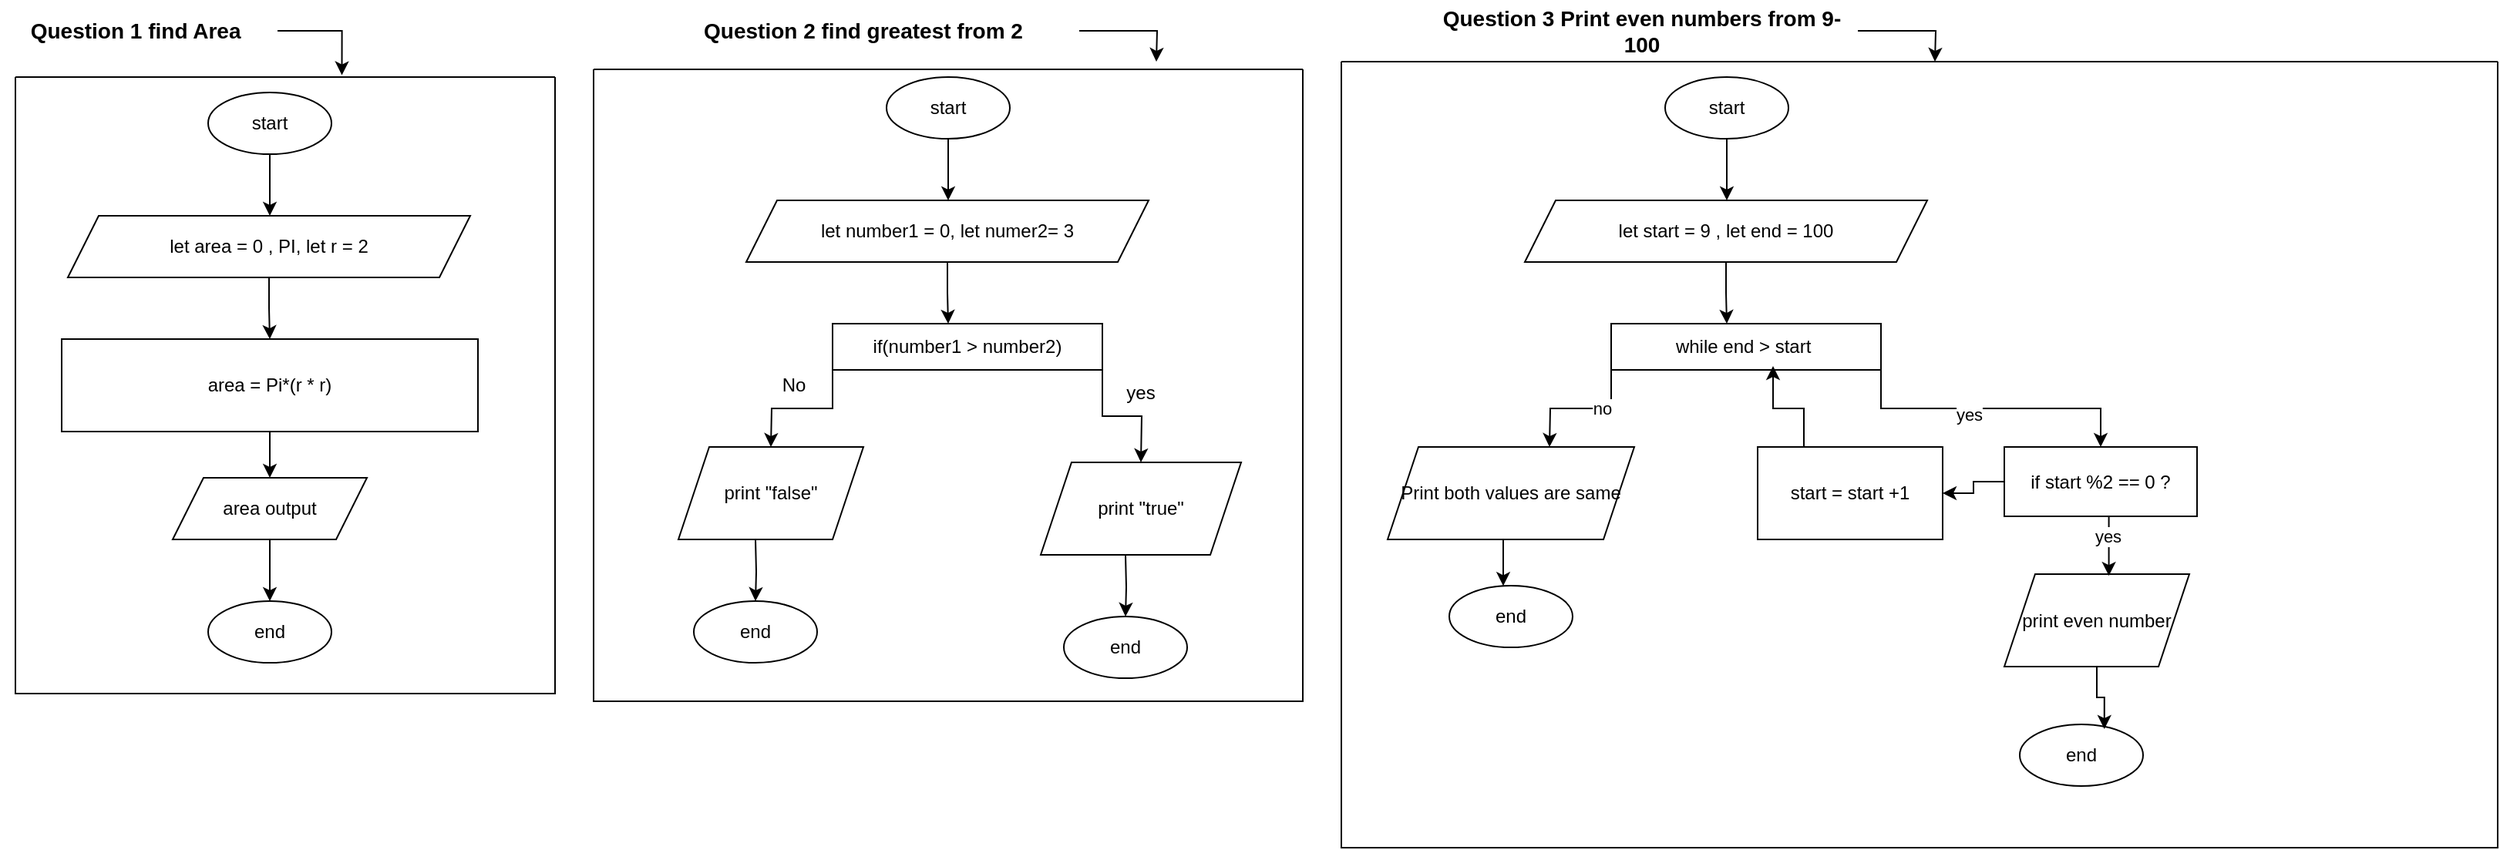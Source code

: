 <mxfile version="24.7.7">
  <diagram id="C5RBs43oDa-KdzZeNtuy" name="Page-1">
    <mxGraphModel dx="1000" dy="530" grid="1" gridSize="10" guides="1" tooltips="1" connect="1" arrows="1" fold="1" page="1" pageScale="1" pageWidth="1654" pageHeight="2336" math="0" shadow="0">
      <root>
        <mxCell id="WIyWlLk6GJQsqaUBKTNV-0" />
        <mxCell id="WIyWlLk6GJQsqaUBKTNV-1" parent="WIyWlLk6GJQsqaUBKTNV-0" />
        <mxCell id="Wies4WJ11FOWQQCa9G5b-3" style="edgeStyle=orthogonalEdgeStyle;rounded=0;orthogonalLoop=1;jettySize=auto;html=1;" edge="1" parent="WIyWlLk6GJQsqaUBKTNV-1" source="Wies4WJ11FOWQQCa9G5b-0">
          <mxGeometry relative="1" as="geometry">
            <mxPoint x="185" y="150" as="targetPoint" />
          </mxGeometry>
        </mxCell>
        <mxCell id="Wies4WJ11FOWQQCa9G5b-0" value="start" style="ellipse;whiteSpace=wrap;html=1;" vertex="1" parent="WIyWlLk6GJQsqaUBKTNV-1">
          <mxGeometry x="145" y="70" width="80" height="40" as="geometry" />
        </mxCell>
        <mxCell id="Wies4WJ11FOWQQCa9G5b-1" value="end" style="ellipse;whiteSpace=wrap;html=1;" vertex="1" parent="WIyWlLk6GJQsqaUBKTNV-1">
          <mxGeometry x="145" y="400" width="80" height="40" as="geometry" />
        </mxCell>
        <mxCell id="Wies4WJ11FOWQQCa9G5b-5" style="edgeStyle=orthogonalEdgeStyle;rounded=0;orthogonalLoop=1;jettySize=auto;html=1;exitX=0.5;exitY=1;exitDx=0;exitDy=0;" edge="1" parent="WIyWlLk6GJQsqaUBKTNV-1" source="Wies4WJ11FOWQQCa9G5b-4">
          <mxGeometry relative="1" as="geometry">
            <mxPoint x="185" y="230" as="targetPoint" />
            <Array as="points">
              <mxPoint x="185" y="210" />
            </Array>
          </mxGeometry>
        </mxCell>
        <mxCell id="Wies4WJ11FOWQQCa9G5b-4" value="let area = 0 , PI, let r = 2" style="shape=parallelogram;perimeter=parallelogramPerimeter;whiteSpace=wrap;html=1;fixedSize=1;" vertex="1" parent="WIyWlLk6GJQsqaUBKTNV-1">
          <mxGeometry x="54" y="150" width="261" height="40" as="geometry" />
        </mxCell>
        <mxCell id="Wies4WJ11FOWQQCa9G5b-7" style="edgeStyle=orthogonalEdgeStyle;rounded=0;orthogonalLoop=1;jettySize=auto;html=1;exitX=0.5;exitY=1;exitDx=0;exitDy=0;" edge="1" parent="WIyWlLk6GJQsqaUBKTNV-1" source="Wies4WJ11FOWQQCa9G5b-6" target="Wies4WJ11FOWQQCa9G5b-8">
          <mxGeometry relative="1" as="geometry">
            <mxPoint x="185" y="320" as="targetPoint" />
          </mxGeometry>
        </mxCell>
        <mxCell id="Wies4WJ11FOWQQCa9G5b-6" value="area = Pi*(r * r)" style="rounded=0;whiteSpace=wrap;html=1;" vertex="1" parent="WIyWlLk6GJQsqaUBKTNV-1">
          <mxGeometry x="50" y="230" width="270" height="60" as="geometry" />
        </mxCell>
        <mxCell id="Wies4WJ11FOWQQCa9G5b-9" value="" style="edgeStyle=orthogonalEdgeStyle;rounded=0;orthogonalLoop=1;jettySize=auto;html=1;" edge="1" parent="WIyWlLk6GJQsqaUBKTNV-1" source="Wies4WJ11FOWQQCa9G5b-8" target="Wies4WJ11FOWQQCa9G5b-1">
          <mxGeometry relative="1" as="geometry" />
        </mxCell>
        <mxCell id="Wies4WJ11FOWQQCa9G5b-8" value="area output" style="shape=parallelogram;perimeter=parallelogramPerimeter;whiteSpace=wrap;html=1;fixedSize=1;" vertex="1" parent="WIyWlLk6GJQsqaUBKTNV-1">
          <mxGeometry x="122" y="320" width="126" height="40" as="geometry" />
        </mxCell>
        <mxCell id="Wies4WJ11FOWQQCa9G5b-10" value="&lt;b&gt;&lt;font style=&quot;font-size: 14px;&quot;&gt;Question 1 find Area&amp;nbsp;&lt;/font&gt;&lt;/b&gt;" style="text;html=1;align=center;verticalAlign=middle;whiteSpace=wrap;rounded=0;" vertex="1" parent="WIyWlLk6GJQsqaUBKTNV-1">
          <mxGeometry x="10" y="10" width="180" height="40" as="geometry" />
        </mxCell>
        <mxCell id="Wies4WJ11FOWQQCa9G5b-12" value="" style="swimlane;startSize=0;" vertex="1" parent="WIyWlLk6GJQsqaUBKTNV-1">
          <mxGeometry x="20" y="60" width="350" height="400" as="geometry" />
        </mxCell>
        <mxCell id="Wies4WJ11FOWQQCa9G5b-14" style="edgeStyle=orthogonalEdgeStyle;rounded=0;orthogonalLoop=1;jettySize=auto;html=1;exitX=1;exitY=0.5;exitDx=0;exitDy=0;entryX=0.605;entryY=-0.003;entryDx=0;entryDy=0;entryPerimeter=0;" edge="1" parent="WIyWlLk6GJQsqaUBKTNV-1" source="Wies4WJ11FOWQQCa9G5b-10" target="Wies4WJ11FOWQQCa9G5b-12">
          <mxGeometry relative="1" as="geometry" />
        </mxCell>
        <mxCell id="Wies4WJ11FOWQQCa9G5b-40" style="edgeStyle=orthogonalEdgeStyle;rounded=0;orthogonalLoop=1;jettySize=auto;html=1;exitX=1;exitY=0.5;exitDx=0;exitDy=0;" edge="1" parent="WIyWlLk6GJQsqaUBKTNV-1" source="Wies4WJ11FOWQQCa9G5b-15">
          <mxGeometry relative="1" as="geometry">
            <mxPoint x="760" y="50" as="targetPoint" />
          </mxGeometry>
        </mxCell>
        <mxCell id="Wies4WJ11FOWQQCa9G5b-15" value="&lt;font style=&quot;font-size: 14px;&quot;&gt;Question 2 find greatest from 2&lt;/font&gt;" style="text;html=1;align=center;verticalAlign=middle;whiteSpace=wrap;rounded=0;fontStyle=1" vertex="1" parent="WIyWlLk6GJQsqaUBKTNV-1">
          <mxGeometry x="430" y="15" width="280" height="30" as="geometry" />
        </mxCell>
        <mxCell id="Wies4WJ11FOWQQCa9G5b-17" style="edgeStyle=orthogonalEdgeStyle;rounded=0;orthogonalLoop=1;jettySize=auto;html=1;" edge="1" parent="WIyWlLk6GJQsqaUBKTNV-1" source="Wies4WJ11FOWQQCa9G5b-18">
          <mxGeometry relative="1" as="geometry">
            <mxPoint x="625" y="140" as="targetPoint" />
          </mxGeometry>
        </mxCell>
        <mxCell id="Wies4WJ11FOWQQCa9G5b-18" value="start" style="ellipse;whiteSpace=wrap;html=1;" vertex="1" parent="WIyWlLk6GJQsqaUBKTNV-1">
          <mxGeometry x="585" y="60" width="80" height="40" as="geometry" />
        </mxCell>
        <mxCell id="Wies4WJ11FOWQQCa9G5b-19" value="end" style="ellipse;whiteSpace=wrap;html=1;" vertex="1" parent="WIyWlLk6GJQsqaUBKTNV-1">
          <mxGeometry x="700" y="410" width="80" height="40" as="geometry" />
        </mxCell>
        <mxCell id="Wies4WJ11FOWQQCa9G5b-20" style="edgeStyle=orthogonalEdgeStyle;rounded=0;orthogonalLoop=1;jettySize=auto;html=1;exitX=0.5;exitY=1;exitDx=0;exitDy=0;" edge="1" parent="WIyWlLk6GJQsqaUBKTNV-1" source="Wies4WJ11FOWQQCa9G5b-21">
          <mxGeometry relative="1" as="geometry">
            <mxPoint x="625" y="220" as="targetPoint" />
            <Array as="points">
              <mxPoint x="625" y="200" />
            </Array>
          </mxGeometry>
        </mxCell>
        <mxCell id="Wies4WJ11FOWQQCa9G5b-21" value="let number1 = 0, let numer2= 3" style="shape=parallelogram;perimeter=parallelogramPerimeter;whiteSpace=wrap;html=1;fixedSize=1;" vertex="1" parent="WIyWlLk6GJQsqaUBKTNV-1">
          <mxGeometry x="494" y="140" width="261" height="40" as="geometry" />
        </mxCell>
        <mxCell id="Wies4WJ11FOWQQCa9G5b-26" style="edgeStyle=orthogonalEdgeStyle;rounded=0;orthogonalLoop=1;jettySize=auto;html=1;exitX=1;exitY=1;exitDx=0;exitDy=0;" edge="1" parent="WIyWlLk6GJQsqaUBKTNV-1" source="Wies4WJ11FOWQQCa9G5b-23">
          <mxGeometry relative="1" as="geometry">
            <mxPoint x="750" y="310" as="targetPoint" />
          </mxGeometry>
        </mxCell>
        <mxCell id="Wies4WJ11FOWQQCa9G5b-27" style="edgeStyle=orthogonalEdgeStyle;rounded=0;orthogonalLoop=1;jettySize=auto;html=1;exitX=0;exitY=1;exitDx=0;exitDy=0;" edge="1" parent="WIyWlLk6GJQsqaUBKTNV-1" source="Wies4WJ11FOWQQCa9G5b-23">
          <mxGeometry relative="1" as="geometry">
            <mxPoint x="510" y="300" as="targetPoint" />
          </mxGeometry>
        </mxCell>
        <mxCell id="Wies4WJ11FOWQQCa9G5b-23" value="if(number1 &amp;gt; number2)" style="rounded=0;whiteSpace=wrap;html=1;" vertex="1" parent="WIyWlLk6GJQsqaUBKTNV-1">
          <mxGeometry x="550" y="220" width="175" height="30" as="geometry" />
        </mxCell>
        <mxCell id="Wies4WJ11FOWQQCa9G5b-24" value="" style="edgeStyle=orthogonalEdgeStyle;rounded=0;orthogonalLoop=1;jettySize=auto;html=1;" edge="1" parent="WIyWlLk6GJQsqaUBKTNV-1" target="Wies4WJ11FOWQQCa9G5b-19">
          <mxGeometry relative="1" as="geometry">
            <mxPoint x="740.0" y="370" as="sourcePoint" />
          </mxGeometry>
        </mxCell>
        <mxCell id="Wies4WJ11FOWQQCa9G5b-28" value="yes" style="text;html=1;align=center;verticalAlign=middle;whiteSpace=wrap;rounded=0;" vertex="1" parent="WIyWlLk6GJQsqaUBKTNV-1">
          <mxGeometry x="720" y="250" width="60" height="30" as="geometry" />
        </mxCell>
        <mxCell id="Wies4WJ11FOWQQCa9G5b-29" value="No" style="text;html=1;align=center;verticalAlign=middle;whiteSpace=wrap;rounded=0;" vertex="1" parent="WIyWlLk6GJQsqaUBKTNV-1">
          <mxGeometry x="500" y="250" width="50" height="20" as="geometry" />
        </mxCell>
        <mxCell id="Wies4WJ11FOWQQCa9G5b-30" value="print &quot;false&quot;" style="shape=parallelogram;perimeter=parallelogramPerimeter;whiteSpace=wrap;html=1;fixedSize=1;" vertex="1" parent="WIyWlLk6GJQsqaUBKTNV-1">
          <mxGeometry x="450" y="300" width="120" height="60" as="geometry" />
        </mxCell>
        <mxCell id="Wies4WJ11FOWQQCa9G5b-31" value="print &quot;true&quot;" style="shape=parallelogram;perimeter=parallelogramPerimeter;whiteSpace=wrap;html=1;fixedSize=1;" vertex="1" parent="WIyWlLk6GJQsqaUBKTNV-1">
          <mxGeometry x="685" y="310" width="130" height="60" as="geometry" />
        </mxCell>
        <mxCell id="Wies4WJ11FOWQQCa9G5b-32" value="end" style="ellipse;whiteSpace=wrap;html=1;" vertex="1" parent="WIyWlLk6GJQsqaUBKTNV-1">
          <mxGeometry x="460" y="400" width="80" height="40" as="geometry" />
        </mxCell>
        <mxCell id="Wies4WJ11FOWQQCa9G5b-33" value="" style="edgeStyle=orthogonalEdgeStyle;rounded=0;orthogonalLoop=1;jettySize=auto;html=1;" edge="1" parent="WIyWlLk6GJQsqaUBKTNV-1" target="Wies4WJ11FOWQQCa9G5b-32">
          <mxGeometry relative="1" as="geometry">
            <mxPoint x="500.0" y="360" as="sourcePoint" />
          </mxGeometry>
        </mxCell>
        <mxCell id="Wies4WJ11FOWQQCa9G5b-39" value="" style="swimlane;startSize=0;" vertex="1" parent="WIyWlLk6GJQsqaUBKTNV-1">
          <mxGeometry x="395" y="55" width="460" height="410" as="geometry" />
        </mxCell>
        <mxCell id="Wies4WJ11FOWQQCa9G5b-41" style="edgeStyle=orthogonalEdgeStyle;rounded=0;orthogonalLoop=1;jettySize=auto;html=1;exitX=1;exitY=0.5;exitDx=0;exitDy=0;" edge="1" parent="WIyWlLk6GJQsqaUBKTNV-1" source="Wies4WJ11FOWQQCa9G5b-42">
          <mxGeometry relative="1" as="geometry">
            <mxPoint x="1265" y="50" as="targetPoint" />
          </mxGeometry>
        </mxCell>
        <mxCell id="Wies4WJ11FOWQQCa9G5b-42" value="&lt;font style=&quot;font-size: 14px;&quot;&gt;Question 3 Print even numbers from 9-100&lt;/font&gt;" style="text;html=1;align=center;verticalAlign=middle;whiteSpace=wrap;rounded=0;fontStyle=1" vertex="1" parent="WIyWlLk6GJQsqaUBKTNV-1">
          <mxGeometry x="935" y="15" width="280" height="30" as="geometry" />
        </mxCell>
        <mxCell id="Wies4WJ11FOWQQCa9G5b-43" style="edgeStyle=orthogonalEdgeStyle;rounded=0;orthogonalLoop=1;jettySize=auto;html=1;" edge="1" parent="WIyWlLk6GJQsqaUBKTNV-1" source="Wies4WJ11FOWQQCa9G5b-44">
          <mxGeometry relative="1" as="geometry">
            <mxPoint x="1130" y="140" as="targetPoint" />
          </mxGeometry>
        </mxCell>
        <mxCell id="Wies4WJ11FOWQQCa9G5b-44" value="start" style="ellipse;whiteSpace=wrap;html=1;" vertex="1" parent="WIyWlLk6GJQsqaUBKTNV-1">
          <mxGeometry x="1090" y="60" width="80" height="40" as="geometry" />
        </mxCell>
        <mxCell id="Wies4WJ11FOWQQCa9G5b-46" style="edgeStyle=orthogonalEdgeStyle;rounded=0;orthogonalLoop=1;jettySize=auto;html=1;exitX=0.5;exitY=1;exitDx=0;exitDy=0;" edge="1" parent="WIyWlLk6GJQsqaUBKTNV-1" source="Wies4WJ11FOWQQCa9G5b-47">
          <mxGeometry relative="1" as="geometry">
            <mxPoint x="1130" y="220" as="targetPoint" />
            <Array as="points">
              <mxPoint x="1130" y="200" />
            </Array>
          </mxGeometry>
        </mxCell>
        <mxCell id="Wies4WJ11FOWQQCa9G5b-47" value="let start = 9 , let end = 100" style="shape=parallelogram;perimeter=parallelogramPerimeter;whiteSpace=wrap;html=1;fixedSize=1;" vertex="1" parent="WIyWlLk6GJQsqaUBKTNV-1">
          <mxGeometry x="999" y="140" width="261" height="40" as="geometry" />
        </mxCell>
        <mxCell id="Wies4WJ11FOWQQCa9G5b-49" style="edgeStyle=orthogonalEdgeStyle;rounded=0;orthogonalLoop=1;jettySize=auto;html=1;exitX=0;exitY=1;exitDx=0;exitDy=0;" edge="1" parent="WIyWlLk6GJQsqaUBKTNV-1" source="Wies4WJ11FOWQQCa9G5b-50">
          <mxGeometry relative="1" as="geometry">
            <mxPoint x="1015" y="300" as="targetPoint" />
          </mxGeometry>
        </mxCell>
        <mxCell id="Wies4WJ11FOWQQCa9G5b-64" value="no" style="edgeLabel;html=1;align=center;verticalAlign=middle;resizable=0;points=[];" vertex="1" connectable="0" parent="Wies4WJ11FOWQQCa9G5b-49">
          <mxGeometry x="-0.309" relative="1" as="geometry">
            <mxPoint as="offset" />
          </mxGeometry>
        </mxCell>
        <mxCell id="Wies4WJ11FOWQQCa9G5b-68" style="edgeStyle=orthogonalEdgeStyle;rounded=0;orthogonalLoop=1;jettySize=auto;html=1;exitX=1;exitY=1;exitDx=0;exitDy=0;" edge="1" parent="WIyWlLk6GJQsqaUBKTNV-1" source="Wies4WJ11FOWQQCa9G5b-50" target="Wies4WJ11FOWQQCa9G5b-59">
          <mxGeometry relative="1" as="geometry" />
        </mxCell>
        <mxCell id="Wies4WJ11FOWQQCa9G5b-69" value="yes" style="edgeLabel;html=1;align=center;verticalAlign=middle;resizable=0;points=[];" vertex="1" connectable="0" parent="Wies4WJ11FOWQQCa9G5b-68">
          <mxGeometry x="-0.151" y="-4" relative="1" as="geometry">
            <mxPoint as="offset" />
          </mxGeometry>
        </mxCell>
        <mxCell id="Wies4WJ11FOWQQCa9G5b-50" value="while end &amp;gt; start&amp;nbsp;" style="rounded=0;whiteSpace=wrap;html=1;" vertex="1" parent="WIyWlLk6GJQsqaUBKTNV-1">
          <mxGeometry x="1055" y="220" width="175" height="30" as="geometry" />
        </mxCell>
        <mxCell id="Wies4WJ11FOWQQCa9G5b-58" value="" style="swimlane;startSize=0;" vertex="1" parent="WIyWlLk6GJQsqaUBKTNV-1">
          <mxGeometry x="880" y="50" width="750" height="510" as="geometry" />
        </mxCell>
        <mxCell id="Wies4WJ11FOWQQCa9G5b-57" value="" style="edgeStyle=orthogonalEdgeStyle;rounded=0;orthogonalLoop=1;jettySize=auto;html=1;" edge="1" parent="Wies4WJ11FOWQQCa9G5b-58" target="Wies4WJ11FOWQQCa9G5b-56">
          <mxGeometry relative="1" as="geometry">
            <mxPoint x="105.0" y="290" as="sourcePoint" />
            <Array as="points">
              <mxPoint x="105" y="290" />
            </Array>
          </mxGeometry>
        </mxCell>
        <mxCell id="Wies4WJ11FOWQQCa9G5b-56" value="end" style="ellipse;whiteSpace=wrap;html=1;" vertex="1" parent="Wies4WJ11FOWQQCa9G5b-58">
          <mxGeometry x="70" y="340" width="80" height="40" as="geometry" />
        </mxCell>
        <mxCell id="Wies4WJ11FOWQQCa9G5b-67" value="Print both values are same" style="shape=parallelogram;perimeter=parallelogramPerimeter;whiteSpace=wrap;html=1;fixedSize=1;" vertex="1" parent="Wies4WJ11FOWQQCa9G5b-58">
          <mxGeometry x="30" y="250" width="160" height="60" as="geometry" />
        </mxCell>
        <mxCell id="Wies4WJ11FOWQQCa9G5b-79" value="start = start +1" style="rounded=0;whiteSpace=wrap;html=1;" vertex="1" parent="Wies4WJ11FOWQQCa9G5b-58">
          <mxGeometry x="270" y="250" width="120" height="60" as="geometry" />
        </mxCell>
        <mxCell id="Wies4WJ11FOWQQCa9G5b-95" value="end" style="ellipse;whiteSpace=wrap;html=1;" vertex="1" parent="Wies4WJ11FOWQQCa9G5b-58">
          <mxGeometry x="440" y="430" width="80" height="40" as="geometry" />
        </mxCell>
        <mxCell id="Wies4WJ11FOWQQCa9G5b-89" style="edgeStyle=orthogonalEdgeStyle;rounded=0;orthogonalLoop=1;jettySize=auto;html=1;exitX=0;exitY=0.5;exitDx=0;exitDy=0;entryX=1;entryY=0.5;entryDx=0;entryDy=0;" edge="1" parent="WIyWlLk6GJQsqaUBKTNV-1" source="Wies4WJ11FOWQQCa9G5b-59" target="Wies4WJ11FOWQQCa9G5b-79">
          <mxGeometry relative="1" as="geometry" />
        </mxCell>
        <mxCell id="Wies4WJ11FOWQQCa9G5b-59" value="if start %2 == 0 ?" style="rounded=1;whiteSpace=wrap;html=1;arcSize=0;" vertex="1" parent="WIyWlLk6GJQsqaUBKTNV-1">
          <mxGeometry x="1310" y="300" width="125" height="45" as="geometry" />
        </mxCell>
        <mxCell id="Wies4WJ11FOWQQCa9G5b-72" value="print even number" style="shape=parallelogram;perimeter=parallelogramPerimeter;whiteSpace=wrap;html=1;fixedSize=1;" vertex="1" parent="WIyWlLk6GJQsqaUBKTNV-1">
          <mxGeometry x="1310" y="382.5" width="120" height="60" as="geometry" />
        </mxCell>
        <mxCell id="Wies4WJ11FOWQQCa9G5b-73" style="edgeStyle=orthogonalEdgeStyle;rounded=0;orthogonalLoop=1;jettySize=auto;html=1;exitX=0.5;exitY=1;exitDx=0;exitDy=0;entryX=0.565;entryY=0.018;entryDx=0;entryDy=0;entryPerimeter=0;" edge="1" parent="WIyWlLk6GJQsqaUBKTNV-1" source="Wies4WJ11FOWQQCa9G5b-59" target="Wies4WJ11FOWQQCa9G5b-72">
          <mxGeometry relative="1" as="geometry" />
        </mxCell>
        <mxCell id="Wies4WJ11FOWQQCa9G5b-93" value="yes" style="edgeLabel;html=1;align=center;verticalAlign=middle;resizable=0;points=[];" vertex="1" connectable="0" parent="Wies4WJ11FOWQQCa9G5b-73">
          <mxGeometry x="-0.149" y="-1" relative="1" as="geometry">
            <mxPoint as="offset" />
          </mxGeometry>
        </mxCell>
        <mxCell id="Wies4WJ11FOWQQCa9G5b-90" style="edgeStyle=orthogonalEdgeStyle;rounded=0;orthogonalLoop=1;jettySize=auto;html=1;exitX=0.25;exitY=0;exitDx=0;exitDy=0;entryX=0.6;entryY=0.917;entryDx=0;entryDy=0;entryPerimeter=0;" edge="1" parent="WIyWlLk6GJQsqaUBKTNV-1" source="Wies4WJ11FOWQQCa9G5b-79" target="Wies4WJ11FOWQQCa9G5b-50">
          <mxGeometry relative="1" as="geometry" />
        </mxCell>
        <mxCell id="Wies4WJ11FOWQQCa9G5b-96" style="edgeStyle=orthogonalEdgeStyle;rounded=0;orthogonalLoop=1;jettySize=auto;html=1;exitX=0.5;exitY=1;exitDx=0;exitDy=0;entryX=0.686;entryY=0.074;entryDx=0;entryDy=0;entryPerimeter=0;" edge="1" parent="WIyWlLk6GJQsqaUBKTNV-1" source="Wies4WJ11FOWQQCa9G5b-72" target="Wies4WJ11FOWQQCa9G5b-95">
          <mxGeometry relative="1" as="geometry" />
        </mxCell>
      </root>
    </mxGraphModel>
  </diagram>
</mxfile>
